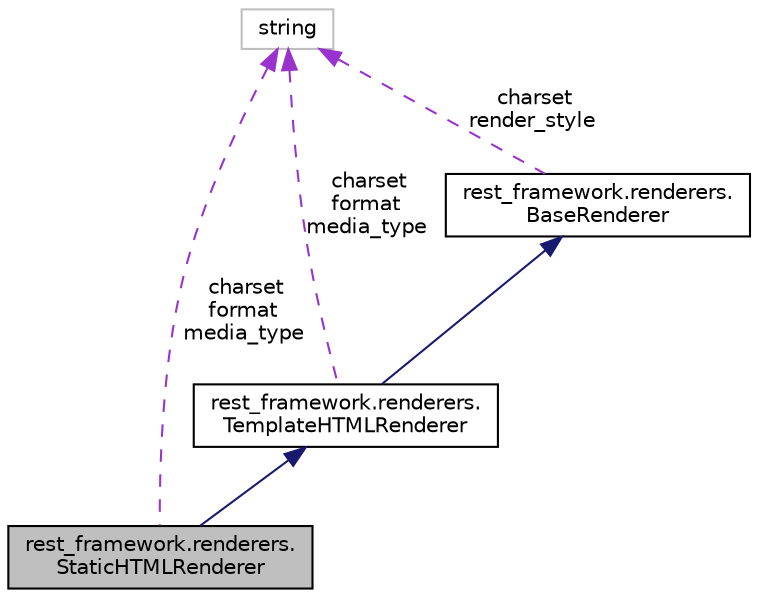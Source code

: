 digraph "rest_framework.renderers.StaticHTMLRenderer"
{
 // LATEX_PDF_SIZE
  edge [fontname="Helvetica",fontsize="10",labelfontname="Helvetica",labelfontsize="10"];
  node [fontname="Helvetica",fontsize="10",shape=record];
  Node1 [label="rest_framework.renderers.\lStaticHTMLRenderer",height=0.2,width=0.4,color="black", fillcolor="grey75", style="filled", fontcolor="black",tooltip=" "];
  Node2 -> Node1 [dir="back",color="midnightblue",fontsize="10",style="solid",fontname="Helvetica"];
  Node2 [label="rest_framework.renderers.\lTemplateHTMLRenderer",height=0.2,width=0.4,color="black", fillcolor="white", style="filled",URL="$classrest__framework_1_1renderers_1_1_template_h_t_m_l_renderer.html",tooltip=" "];
  Node3 -> Node2 [dir="back",color="midnightblue",fontsize="10",style="solid",fontname="Helvetica"];
  Node3 [label="rest_framework.renderers.\lBaseRenderer",height=0.2,width=0.4,color="black", fillcolor="white", style="filled",URL="$classrest__framework_1_1renderers_1_1_base_renderer.html",tooltip=" "];
  Node4 -> Node3 [dir="back",color="darkorchid3",fontsize="10",style="dashed",label=" charset\nrender_style" ,fontname="Helvetica"];
  Node4 [label="string",height=0.2,width=0.4,color="grey75", fillcolor="white", style="filled",tooltip=" "];
  Node4 -> Node2 [dir="back",color="darkorchid3",fontsize="10",style="dashed",label=" charset\nformat\nmedia_type" ,fontname="Helvetica"];
  Node4 -> Node1 [dir="back",color="darkorchid3",fontsize="10",style="dashed",label=" charset\nformat\nmedia_type" ,fontname="Helvetica"];
}
